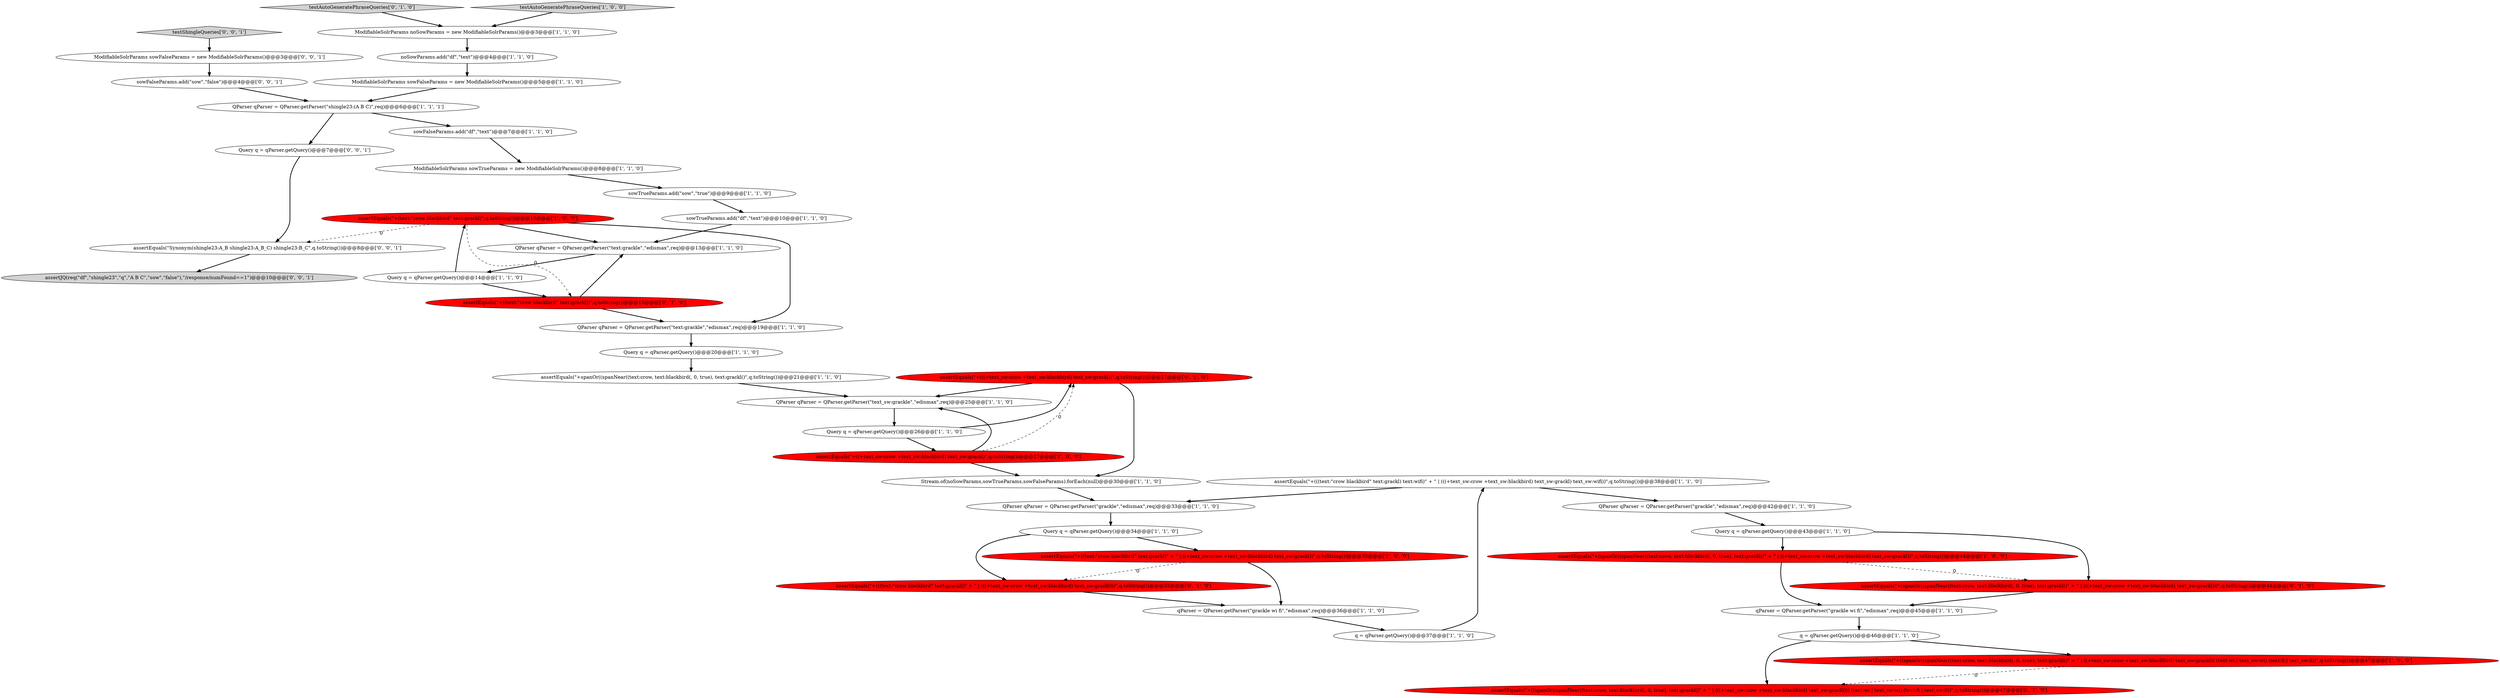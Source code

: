 digraph {
35 [style = filled, label = "assertEquals(\"+((spanOr((spanNear((text:crow, text:blackbird(, 0, true), text:grackl()\" + \" | (((+text_sw:crow +text_sw:blackbird) text_sw:grackl))) (text:wi | text_sw:wi) (text:fi | text_sw:fi))\",q.toString())@@@47@@@['0', '1', '0']", fillcolor = red, shape = ellipse image = "AAA1AAABBB2BBB"];
12 [style = filled, label = "q = qParser.getQuery()@@@46@@@['1', '1', '0']", fillcolor = white, shape = ellipse image = "AAA0AAABBB1BBB"];
4 [style = filled, label = "assertEquals(\"+((text:\"crow blackbird\" text:grackl)\" + \" | ((+text_sw:crow +text_sw:blackbird) text_sw:grackl))\",q.toString())@@@35@@@['1', '0', '0']", fillcolor = red, shape = ellipse image = "AAA1AAABBB1BBB"];
36 [style = filled, label = "testAutoGeneratePhraseQueries['0', '1', '0']", fillcolor = lightgray, shape = diamond image = "AAA0AAABBB2BBB"];
26 [style = filled, label = "assertEquals(\"+((spanOr((spanNear((text:crow, text:blackbird(, 0, true), text:grackl()\" + \" | ((+text_sw:crow +text_sw:blackbird) text_sw:grackl)) (text:wi | text_sw:wi) (text:fi | text_sw:fi))\",q.toString())@@@47@@@['1', '0', '0']", fillcolor = red, shape = ellipse image = "AAA1AAABBB1BBB"];
5 [style = filled, label = "sowTrueParams.add(\"sow\",\"true\")@@@9@@@['1', '1', '0']", fillcolor = white, shape = ellipse image = "AAA0AAABBB1BBB"];
38 [style = filled, label = "sowFalseParams.add(\"sow\",\"false\")@@@4@@@['0', '0', '1']", fillcolor = white, shape = ellipse image = "AAA0AAABBB3BBB"];
13 [style = filled, label = "Query q = qParser.getQuery()@@@34@@@['1', '1', '0']", fillcolor = white, shape = ellipse image = "AAA0AAABBB1BBB"];
31 [style = filled, label = "assertEquals(\"+(spanOr((spanNear((text:crow, text:blackbird(, 0, true), text:grackl()\" + \" | (((+text_sw:crow +text_sw:blackbird) text_sw:grackl)))\",q.toString())@@@44@@@['0', '1', '0']", fillcolor = red, shape = ellipse image = "AAA1AAABBB2BBB"];
30 [style = filled, label = "Query q = qParser.getQuery()@@@43@@@['1', '1', '0']", fillcolor = white, shape = ellipse image = "AAA0AAABBB1BBB"];
20 [style = filled, label = "qParser = QParser.getParser(\"grackle wi fi\",\"edismax\",req)@@@36@@@['1', '1', '0']", fillcolor = white, shape = ellipse image = "AAA0AAABBB1BBB"];
40 [style = filled, label = "Query q = qParser.getQuery()@@@7@@@['0', '0', '1']", fillcolor = white, shape = ellipse image = "AAA0AAABBB3BBB"];
14 [style = filled, label = "ModifiableSolrParams noSowParams = new ModifiableSolrParams()@@@3@@@['1', '1', '0']", fillcolor = white, shape = ellipse image = "AAA0AAABBB1BBB"];
18 [style = filled, label = "qParser = QParser.getParser(\"grackle wi fi\",\"edismax\",req)@@@45@@@['1', '1', '0']", fillcolor = white, shape = ellipse image = "AAA0AAABBB1BBB"];
24 [style = filled, label = "ModifiableSolrParams sowTrueParams = new ModifiableSolrParams()@@@8@@@['1', '1', '0']", fillcolor = white, shape = ellipse image = "AAA0AAABBB1BBB"];
34 [style = filled, label = "assertEquals(\"+(((+text_sw:crow +text_sw:blackbird) text_sw:grackl))\",q.toString())@@@27@@@['0', '1', '0']", fillcolor = red, shape = ellipse image = "AAA1AAABBB2BBB"];
10 [style = filled, label = "Query q = qParser.getQuery()@@@26@@@['1', '1', '0']", fillcolor = white, shape = ellipse image = "AAA0AAABBB1BBB"];
1 [style = filled, label = "QParser qParser = QParser.getParser(\"text_sw:grackle\",\"edismax\",req)@@@25@@@['1', '1', '0']", fillcolor = white, shape = ellipse image = "AAA0AAABBB1BBB"];
3 [style = filled, label = "Query q = qParser.getQuery()@@@20@@@['1', '1', '0']", fillcolor = white, shape = ellipse image = "AAA0AAABBB1BBB"];
21 [style = filled, label = "sowTrueParams.add(\"df\",\"text\")@@@10@@@['1', '1', '0']", fillcolor = white, shape = ellipse image = "AAA0AAABBB1BBB"];
39 [style = filled, label = "assertJQ(req(\"df\",\"shingle23\",\"q\",\"A B C\",\"sow\",\"false\"),\"/response/numFound==1\")@@@10@@@['0', '0', '1']", fillcolor = lightgray, shape = ellipse image = "AAA0AAABBB3BBB"];
32 [style = filled, label = "assertEquals(\"+(((text:\"crow blackbird\" text:grackl))\" + \" | (((+text_sw:crow +text_sw:blackbird) text_sw:grackl)))\",q.toString())@@@35@@@['0', '1', '0']", fillcolor = red, shape = ellipse image = "AAA1AAABBB2BBB"];
29 [style = filled, label = "ModifiableSolrParams sowFalseParams = new ModifiableSolrParams()@@@5@@@['1', '1', '0']", fillcolor = white, shape = ellipse image = "AAA0AAABBB1BBB"];
2 [style = filled, label = "assertEquals(\"+(text:\"crow blackbird\" text:grackl)\",q.toString())@@@15@@@['1', '0', '0']", fillcolor = red, shape = ellipse image = "AAA1AAABBB1BBB"];
19 [style = filled, label = "QParser qParser = QParser.getParser(\"text:grackle\",\"edismax\",req)@@@13@@@['1', '1', '0']", fillcolor = white, shape = ellipse image = "AAA0AAABBB1BBB"];
7 [style = filled, label = "Query q = qParser.getQuery()@@@14@@@['1', '1', '0']", fillcolor = white, shape = ellipse image = "AAA0AAABBB1BBB"];
8 [style = filled, label = "testAutoGeneratePhraseQueries['1', '0', '0']", fillcolor = lightgray, shape = diamond image = "AAA0AAABBB1BBB"];
27 [style = filled, label = "QParser qParser = QParser.getParser(\"grackle\",\"edismax\",req)@@@42@@@['1', '1', '0']", fillcolor = white, shape = ellipse image = "AAA0AAABBB1BBB"];
37 [style = filled, label = "ModifiableSolrParams sowFalseParams = new ModifiableSolrParams()@@@3@@@['0', '0', '1']", fillcolor = white, shape = ellipse image = "AAA0AAABBB3BBB"];
33 [style = filled, label = "assertEquals(\"+((text:\"crow blackbird\" text:grackl))\",q.toString())@@@15@@@['0', '1', '0']", fillcolor = red, shape = ellipse image = "AAA1AAABBB2BBB"];
16 [style = filled, label = "assertEquals(\"+spanOr((spanNear((text:crow, text:blackbird(, 0, true), text:grackl()\",q.toString())@@@21@@@['1', '1', '0']", fillcolor = white, shape = ellipse image = "AAA0AAABBB1BBB"];
22 [style = filled, label = "noSowParams.add(\"df\",\"text\")@@@4@@@['1', '1', '0']", fillcolor = white, shape = ellipse image = "AAA0AAABBB1BBB"];
17 [style = filled, label = "QParser qParser = QParser.getParser(\"grackle\",\"edismax\",req)@@@33@@@['1', '1', '0']", fillcolor = white, shape = ellipse image = "AAA0AAABBB1BBB"];
9 [style = filled, label = "Stream.of(noSowParams,sowTrueParams,sowFalseParams).forEach(null)@@@30@@@['1', '1', '0']", fillcolor = white, shape = ellipse image = "AAA0AAABBB1BBB"];
25 [style = filled, label = "assertEquals(\"+((+text_sw:crow +text_sw:blackbird) text_sw:grackl)\",q.toString())@@@27@@@['1', '0', '0']", fillcolor = red, shape = ellipse image = "AAA1AAABBB1BBB"];
23 [style = filled, label = "assertEquals(\"+(spanOr((spanNear((text:crow, text:blackbird(, 0, true), text:grackl()\" + \" | ((+text_sw:crow +text_sw:blackbird) text_sw:grackl))\",q.toString())@@@44@@@['1', '0', '0']", fillcolor = red, shape = ellipse image = "AAA1AAABBB1BBB"];
15 [style = filled, label = "sowFalseParams.add(\"df\",\"text\")@@@7@@@['1', '1', '0']", fillcolor = white, shape = ellipse image = "AAA0AAABBB1BBB"];
42 [style = filled, label = "testShingleQueries['0', '0', '1']", fillcolor = lightgray, shape = diamond image = "AAA0AAABBB3BBB"];
11 [style = filled, label = "QParser qParser = QParser.getParser(\"shingle23:(A B C)\",req)@@@6@@@['1', '1', '1']", fillcolor = white, shape = ellipse image = "AAA0AAABBB1BBB"];
41 [style = filled, label = "assertEquals(\"Synonym(shingle23:A_B shingle23:A_B_C) shingle23:B_C\",q.toString())@@@8@@@['0', '0', '1']", fillcolor = white, shape = ellipse image = "AAA0AAABBB3BBB"];
0 [style = filled, label = "QParser qParser = QParser.getParser(\"text:grackle\",\"edismax\",req)@@@19@@@['1', '1', '0']", fillcolor = white, shape = ellipse image = "AAA0AAABBB1BBB"];
6 [style = filled, label = "q = qParser.getQuery()@@@37@@@['1', '1', '0']", fillcolor = white, shape = ellipse image = "AAA0AAABBB1BBB"];
28 [style = filled, label = "assertEquals(\"+(((text:\"crow blackbird\" text:grackl) text:wifi)\" + \" | (((+text_sw:crow +text_sw:blackbird) text_sw:grackl) text_sw:wifi))\",q.toString())@@@38@@@['1', '1', '0']", fillcolor = white, shape = ellipse image = "AAA0AAABBB1BBB"];
0->3 [style = bold, label=""];
2->19 [style = bold, label=""];
25->1 [style = bold, label=""];
34->9 [style = bold, label=""];
13->32 [style = bold, label=""];
42->37 [style = bold, label=""];
25->34 [style = dashed, label="0"];
21->19 [style = bold, label=""];
38->11 [style = bold, label=""];
34->1 [style = bold, label=""];
27->30 [style = bold, label=""];
23->31 [style = dashed, label="0"];
25->9 [style = bold, label=""];
30->23 [style = bold, label=""];
14->22 [style = bold, label=""];
22->29 [style = bold, label=""];
18->12 [style = bold, label=""];
8->14 [style = bold, label=""];
9->17 [style = bold, label=""];
31->18 [style = bold, label=""];
26->35 [style = dashed, label="0"];
12->26 [style = bold, label=""];
20->6 [style = bold, label=""];
12->35 [style = bold, label=""];
3->16 [style = bold, label=""];
36->14 [style = bold, label=""];
11->40 [style = bold, label=""];
11->15 [style = bold, label=""];
24->5 [style = bold, label=""];
33->0 [style = bold, label=""];
4->32 [style = dashed, label="0"];
5->21 [style = bold, label=""];
7->33 [style = bold, label=""];
2->0 [style = bold, label=""];
10->34 [style = bold, label=""];
16->1 [style = bold, label=""];
10->25 [style = bold, label=""];
30->31 [style = bold, label=""];
7->2 [style = bold, label=""];
37->38 [style = bold, label=""];
15->24 [style = bold, label=""];
40->41 [style = bold, label=""];
4->20 [style = bold, label=""];
28->17 [style = bold, label=""];
17->13 [style = bold, label=""];
2->33 [style = dashed, label="0"];
2->41 [style = dashed, label="0"];
28->27 [style = bold, label=""];
33->19 [style = bold, label=""];
41->39 [style = bold, label=""];
1->10 [style = bold, label=""];
19->7 [style = bold, label=""];
32->20 [style = bold, label=""];
23->18 [style = bold, label=""];
29->11 [style = bold, label=""];
6->28 [style = bold, label=""];
13->4 [style = bold, label=""];
}
